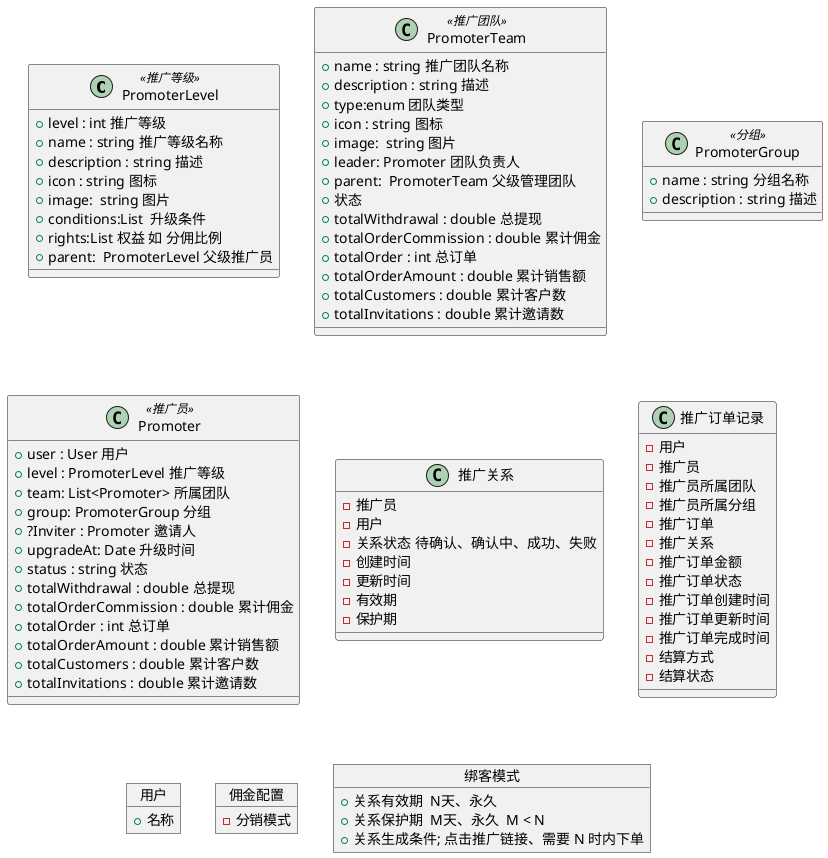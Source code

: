 @startuml
'https://plantuml.com/class-diagram


class PromoterLevel<<推广等级>> {
+level : int 推广等级
+name : string 推广等级名称
+description : string 描述
+icon : string 图标
+image:  string 图片
+conditions:List  升级条件
+rights:List 权益 如 分佣比例
+parent:  PromoterLevel 父级推广员
}
class PromoterTeam<<推广团队>>{
+name : string 推广团队名称
+description : string 描述
+type:enum 团队类型
+icon : string 图标
+image:  string 图片
+leader: Promoter 团队负责人
+ parent:  PromoterTeam 父级管理团队
+ 状态
+ totalWithdrawal : double 总提现
+ totalOrderCommission : double 累计佣金
+ totalOrder : int 总订单
+ totalOrderAmount : double 累计销售额
+ totalCustomers : double 累计客户数
+ totalInvitations : double 累计邀请数
}

class PromoterGroup<<分组>>{
+name : string 分组名称
+ description : string 描述
}

class Promoter<<推广员>> {
+ user : User 用户
+ level : PromoterLevel 推广等级
+ team: List<Promoter> 所属团队
+ group: PromoterGroup 分组
+ ?Inviter : Promoter 邀请人
+ upgradeAt: Date 升级时间
+ status : string 状态
+ totalWithdrawal : double 总提现
+ totalOrderCommission : double 累计佣金
+ totalOrder : int 总订单
+ totalOrderAmount : double 累计销售额
+ totalCustomers : double 累计客户数
+ totalInvitations : double 累计邀请数
}


class 推广关系{
- 推广员
- 用户
- 关系状态 待确认、确认中、成功、失败
- 创建时间
- 更新时间
- 有效期
- 保护期
}

class  推广订单记录{
- 用户
- 推广员
- 推广员所属团队
- 推广员所属分组
- 推广订单
- 推广关系
- 推广订单金额
- 推广订单状态
- 推广订单创建时间
- 推广订单更新时间
- 推广订单完成时间
- 结算方式
- 结算状态
}


object 用户{
 +名称
}


object 佣金配置{
- 分销模式

}


object 绑客模式{
+关系有效期  N天、永久
+关系保护期  M天、永久  M < N
+关系生成条件; 点击推广链接、需要 N 时内下单
}

@enduml